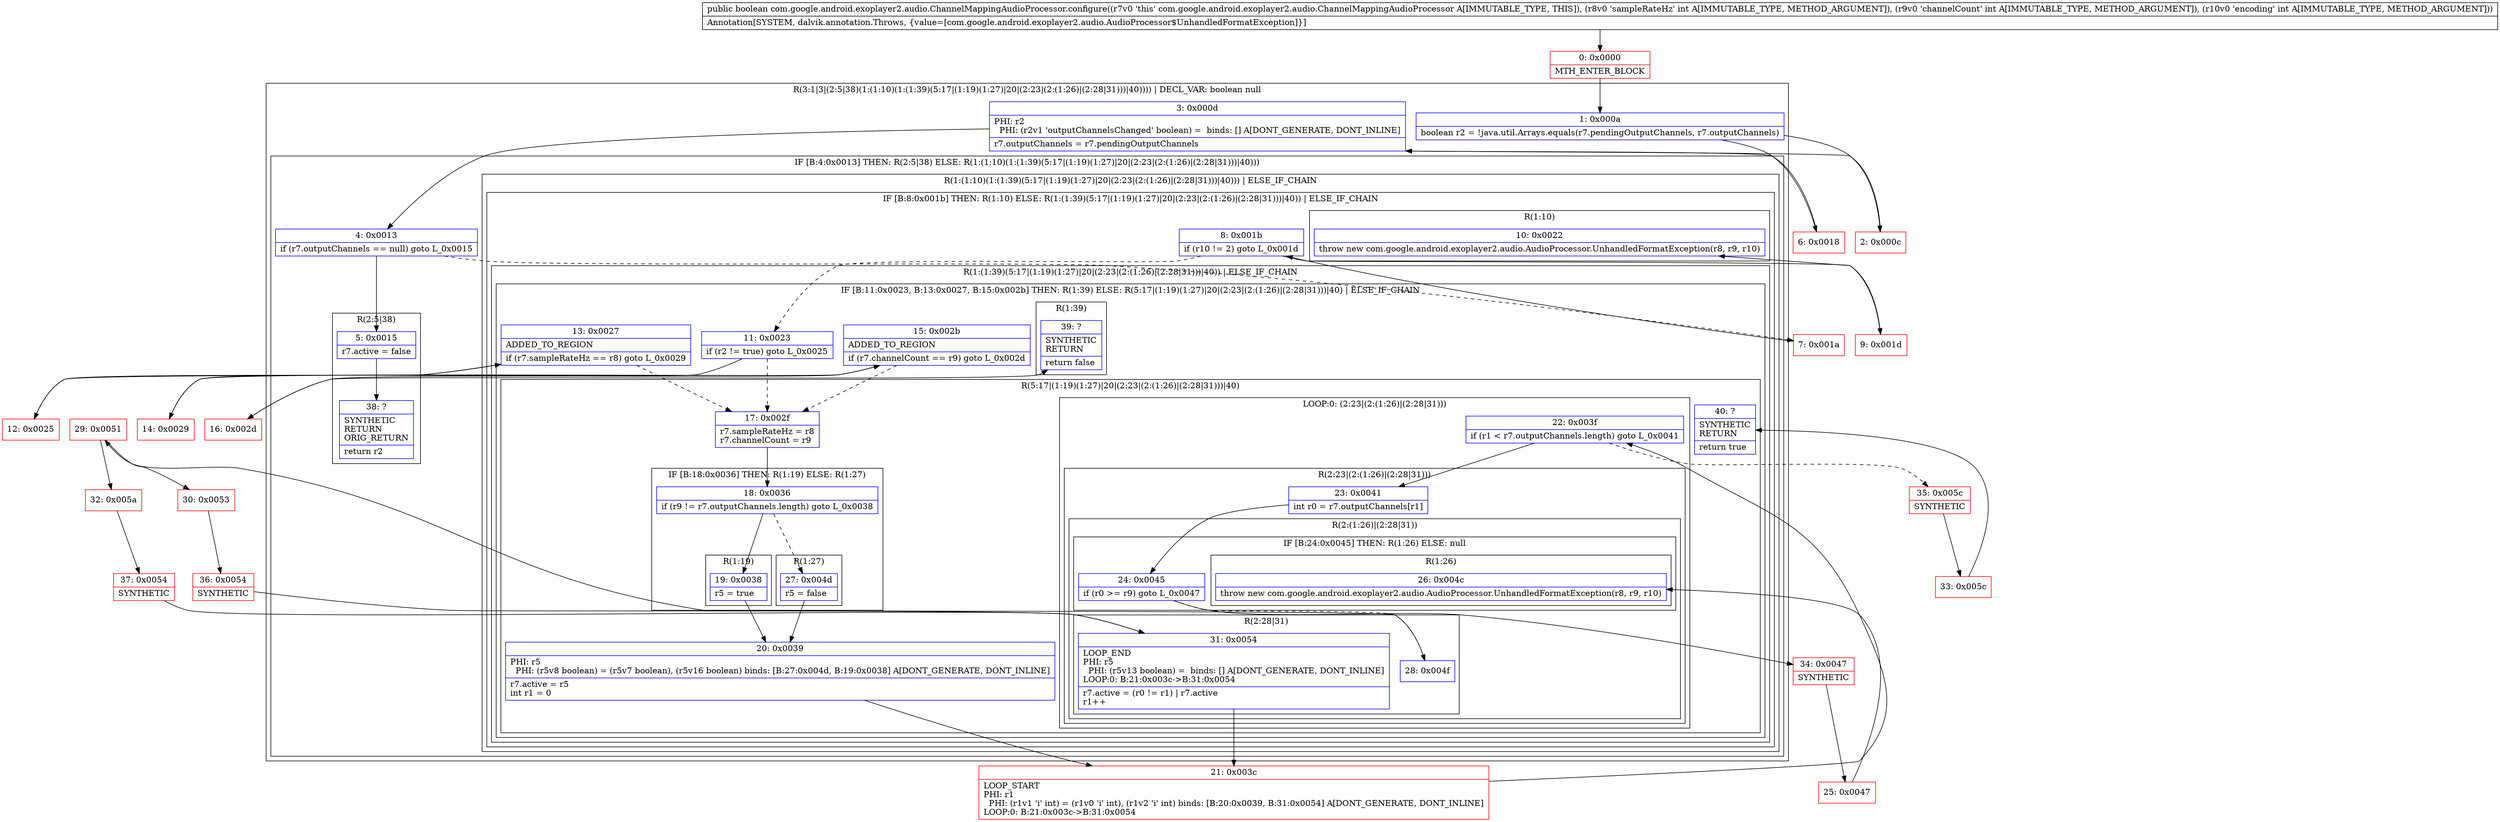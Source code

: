 digraph "CFG forcom.google.android.exoplayer2.audio.ChannelMappingAudioProcessor.configure(III)Z" {
subgraph cluster_Region_1582468743 {
label = "R(3:1|3|(2:5|38)(1:(1:10)(1:(1:39)(5:17|(1:19)(1:27)|20|(2:23|(2:(1:26)|(2:28|31)))|40)))) | DECL_VAR: boolean null\l";
node [shape=record,color=blue];
Node_1 [shape=record,label="{1\:\ 0x000a|boolean r2 = !java.util.Arrays.equals(r7.pendingOutputChannels, r7.outputChannels)\l}"];
Node_3 [shape=record,label="{3\:\ 0x000d|PHI: r2 \l  PHI: (r2v1 'outputChannelsChanged' boolean) =  binds: [] A[DONT_GENERATE, DONT_INLINE]\l|r7.outputChannels = r7.pendingOutputChannels\l}"];
subgraph cluster_IfRegion_1725633595 {
label = "IF [B:4:0x0013] THEN: R(2:5|38) ELSE: R(1:(1:10)(1:(1:39)(5:17|(1:19)(1:27)|20|(2:23|(2:(1:26)|(2:28|31)))|40)))";
node [shape=record,color=blue];
Node_4 [shape=record,label="{4\:\ 0x0013|if (r7.outputChannels == null) goto L_0x0015\l}"];
subgraph cluster_Region_1813433458 {
label = "R(2:5|38)";
node [shape=record,color=blue];
Node_5 [shape=record,label="{5\:\ 0x0015|r7.active = false\l}"];
Node_38 [shape=record,label="{38\:\ ?|SYNTHETIC\lRETURN\lORIG_RETURN\l|return r2\l}"];
}
subgraph cluster_Region_971452957 {
label = "R(1:(1:10)(1:(1:39)(5:17|(1:19)(1:27)|20|(2:23|(2:(1:26)|(2:28|31)))|40))) | ELSE_IF_CHAIN\l";
node [shape=record,color=blue];
subgraph cluster_IfRegion_1433293100 {
label = "IF [B:8:0x001b] THEN: R(1:10) ELSE: R(1:(1:39)(5:17|(1:19)(1:27)|20|(2:23|(2:(1:26)|(2:28|31)))|40)) | ELSE_IF_CHAIN\l";
node [shape=record,color=blue];
Node_8 [shape=record,label="{8\:\ 0x001b|if (r10 != 2) goto L_0x001d\l}"];
subgraph cluster_Region_1880586104 {
label = "R(1:10)";
node [shape=record,color=blue];
Node_10 [shape=record,label="{10\:\ 0x0022|throw new com.google.android.exoplayer2.audio.AudioProcessor.UnhandledFormatException(r8, r9, r10)\l}"];
}
subgraph cluster_Region_1322508173 {
label = "R(1:(1:39)(5:17|(1:19)(1:27)|20|(2:23|(2:(1:26)|(2:28|31)))|40)) | ELSE_IF_CHAIN\l";
node [shape=record,color=blue];
subgraph cluster_IfRegion_1284835822 {
label = "IF [B:11:0x0023, B:13:0x0027, B:15:0x002b] THEN: R(1:39) ELSE: R(5:17|(1:19)(1:27)|20|(2:23|(2:(1:26)|(2:28|31)))|40) | ELSE_IF_CHAIN\l";
node [shape=record,color=blue];
Node_11 [shape=record,label="{11\:\ 0x0023|if (r2 != true) goto L_0x0025\l}"];
Node_13 [shape=record,label="{13\:\ 0x0027|ADDED_TO_REGION\l|if (r7.sampleRateHz == r8) goto L_0x0029\l}"];
Node_15 [shape=record,label="{15\:\ 0x002b|ADDED_TO_REGION\l|if (r7.channelCount == r9) goto L_0x002d\l}"];
subgraph cluster_Region_1311013776 {
label = "R(1:39)";
node [shape=record,color=blue];
Node_39 [shape=record,label="{39\:\ ?|SYNTHETIC\lRETURN\l|return false\l}"];
}
subgraph cluster_Region_757149499 {
label = "R(5:17|(1:19)(1:27)|20|(2:23|(2:(1:26)|(2:28|31)))|40)";
node [shape=record,color=blue];
Node_17 [shape=record,label="{17\:\ 0x002f|r7.sampleRateHz = r8\lr7.channelCount = r9\l}"];
subgraph cluster_IfRegion_1768207433 {
label = "IF [B:18:0x0036] THEN: R(1:19) ELSE: R(1:27)";
node [shape=record,color=blue];
Node_18 [shape=record,label="{18\:\ 0x0036|if (r9 != r7.outputChannels.length) goto L_0x0038\l}"];
subgraph cluster_Region_1997408500 {
label = "R(1:19)";
node [shape=record,color=blue];
Node_19 [shape=record,label="{19\:\ 0x0038|r5 = true\l}"];
}
subgraph cluster_Region_1038258041 {
label = "R(1:27)";
node [shape=record,color=blue];
Node_27 [shape=record,label="{27\:\ 0x004d|r5 = false\l}"];
}
}
Node_20 [shape=record,label="{20\:\ 0x0039|PHI: r5 \l  PHI: (r5v8 boolean) = (r5v7 boolean), (r5v16 boolean) binds: [B:27:0x004d, B:19:0x0038] A[DONT_GENERATE, DONT_INLINE]\l|r7.active = r5\lint r1 = 0\l}"];
subgraph cluster_LoopRegion_1613712917 {
label = "LOOP:0: (2:23|(2:(1:26)|(2:28|31)))";
node [shape=record,color=blue];
Node_22 [shape=record,label="{22\:\ 0x003f|if (r1 \< r7.outputChannels.length) goto L_0x0041\l}"];
subgraph cluster_Region_1734452044 {
label = "R(2:23|(2:(1:26)|(2:28|31)))";
node [shape=record,color=blue];
Node_23 [shape=record,label="{23\:\ 0x0041|int r0 = r7.outputChannels[r1]\l}"];
subgraph cluster_Region_579052202 {
label = "R(2:(1:26)|(2:28|31))";
node [shape=record,color=blue];
subgraph cluster_IfRegion_1125974124 {
label = "IF [B:24:0x0045] THEN: R(1:26) ELSE: null";
node [shape=record,color=blue];
Node_24 [shape=record,label="{24\:\ 0x0045|if (r0 \>= r9) goto L_0x0047\l}"];
subgraph cluster_Region_1920745152 {
label = "R(1:26)";
node [shape=record,color=blue];
Node_26 [shape=record,label="{26\:\ 0x004c|throw new com.google.android.exoplayer2.audio.AudioProcessor.UnhandledFormatException(r8, r9, r10)\l}"];
}
}
subgraph cluster_Region_1226803464 {
label = "R(2:28|31)";
node [shape=record,color=blue];
Node_28 [shape=record,label="{28\:\ 0x004f}"];
Node_31 [shape=record,label="{31\:\ 0x0054|LOOP_END\lPHI: r5 \l  PHI: (r5v13 boolean) =  binds: [] A[DONT_GENERATE, DONT_INLINE]\lLOOP:0: B:21:0x003c\-\>B:31:0x0054\l|r7.active = (r0 != r1) \| r7.active\lr1++\l}"];
}
}
}
}
Node_40 [shape=record,label="{40\:\ ?|SYNTHETIC\lRETURN\l|return true\l}"];
}
}
}
}
}
}
}
Node_0 [shape=record,color=red,label="{0\:\ 0x0000|MTH_ENTER_BLOCK\l}"];
Node_2 [shape=record,color=red,label="{2\:\ 0x000c}"];
Node_6 [shape=record,color=red,label="{6\:\ 0x0018}"];
Node_7 [shape=record,color=red,label="{7\:\ 0x001a}"];
Node_9 [shape=record,color=red,label="{9\:\ 0x001d}"];
Node_12 [shape=record,color=red,label="{12\:\ 0x0025}"];
Node_14 [shape=record,color=red,label="{14\:\ 0x0029}"];
Node_16 [shape=record,color=red,label="{16\:\ 0x002d}"];
Node_21 [shape=record,color=red,label="{21\:\ 0x003c|LOOP_START\lPHI: r1 \l  PHI: (r1v1 'i' int) = (r1v0 'i' int), (r1v2 'i' int) binds: [B:20:0x0039, B:31:0x0054] A[DONT_GENERATE, DONT_INLINE]\lLOOP:0: B:21:0x003c\-\>B:31:0x0054\l}"];
Node_25 [shape=record,color=red,label="{25\:\ 0x0047}"];
Node_29 [shape=record,color=red,label="{29\:\ 0x0051}"];
Node_30 [shape=record,color=red,label="{30\:\ 0x0053}"];
Node_32 [shape=record,color=red,label="{32\:\ 0x005a}"];
Node_33 [shape=record,color=red,label="{33\:\ 0x005c}"];
Node_34 [shape=record,color=red,label="{34\:\ 0x0047|SYNTHETIC\l}"];
Node_35 [shape=record,color=red,label="{35\:\ 0x005c|SYNTHETIC\l}"];
Node_36 [shape=record,color=red,label="{36\:\ 0x0054|SYNTHETIC\l}"];
Node_37 [shape=record,color=red,label="{37\:\ 0x0054|SYNTHETIC\l}"];
MethodNode[shape=record,label="{public boolean com.google.android.exoplayer2.audio.ChannelMappingAudioProcessor.configure((r7v0 'this' com.google.android.exoplayer2.audio.ChannelMappingAudioProcessor A[IMMUTABLE_TYPE, THIS]), (r8v0 'sampleRateHz' int A[IMMUTABLE_TYPE, METHOD_ARGUMENT]), (r9v0 'channelCount' int A[IMMUTABLE_TYPE, METHOD_ARGUMENT]), (r10v0 'encoding' int A[IMMUTABLE_TYPE, METHOD_ARGUMENT]))  | Annotation[SYSTEM, dalvik.annotation.Throws, \{value=[com.google.android.exoplayer2.audio.AudioProcessor$UnhandledFormatException]\}]\l}"];
MethodNode -> Node_0;
Node_1 -> Node_2;
Node_1 -> Node_6;
Node_3 -> Node_4;
Node_4 -> Node_5;
Node_4 -> Node_7[style=dashed];
Node_5 -> Node_38;
Node_8 -> Node_9;
Node_8 -> Node_11[style=dashed];
Node_11 -> Node_12;
Node_11 -> Node_17[style=dashed];
Node_13 -> Node_14;
Node_13 -> Node_17[style=dashed];
Node_15 -> Node_16;
Node_15 -> Node_17[style=dashed];
Node_17 -> Node_18;
Node_18 -> Node_19;
Node_18 -> Node_27[style=dashed];
Node_19 -> Node_20;
Node_27 -> Node_20;
Node_20 -> Node_21;
Node_22 -> Node_23;
Node_22 -> Node_35[style=dashed];
Node_23 -> Node_24;
Node_24 -> Node_28[style=dashed];
Node_24 -> Node_34;
Node_28 -> Node_29;
Node_31 -> Node_21;
Node_0 -> Node_1;
Node_2 -> Node_3;
Node_6 -> Node_3;
Node_7 -> Node_8;
Node_9 -> Node_10;
Node_12 -> Node_13;
Node_14 -> Node_15;
Node_16 -> Node_39;
Node_21 -> Node_22;
Node_25 -> Node_26;
Node_29 -> Node_30;
Node_29 -> Node_32;
Node_30 -> Node_36;
Node_32 -> Node_37;
Node_33 -> Node_40;
Node_34 -> Node_25;
Node_35 -> Node_33;
Node_36 -> Node_31;
Node_37 -> Node_31;
}

